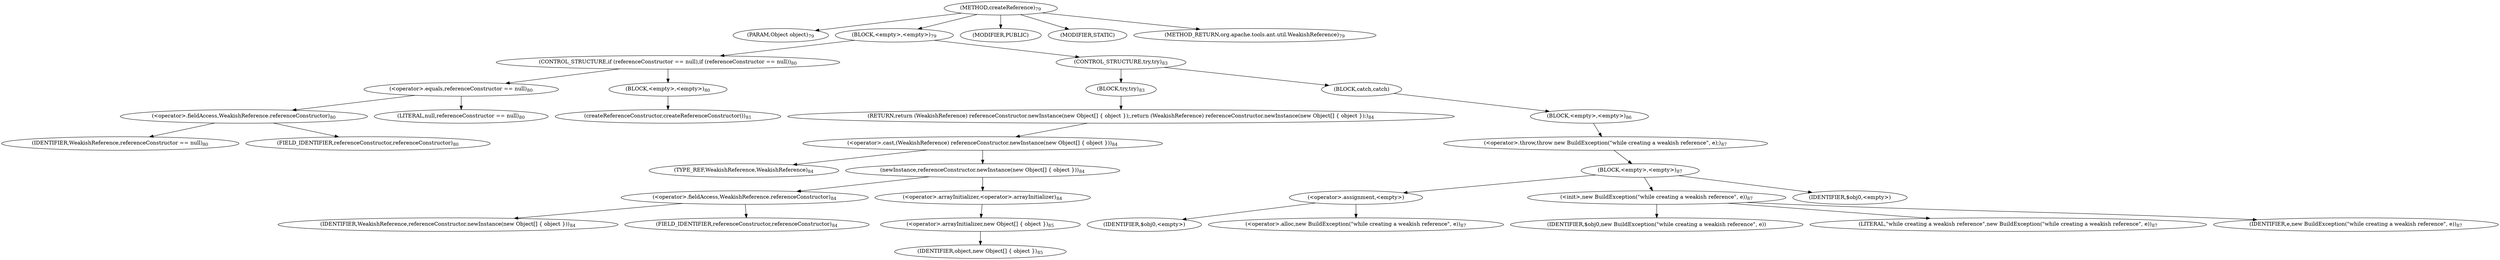 digraph "createReference" {  
"39" [label = <(METHOD,createReference)<SUB>79</SUB>> ]
"40" [label = <(PARAM,Object object)<SUB>79</SUB>> ]
"41" [label = <(BLOCK,&lt;empty&gt;,&lt;empty&gt;)<SUB>79</SUB>> ]
"42" [label = <(CONTROL_STRUCTURE,if (referenceConstructor == null),if (referenceConstructor == null))<SUB>80</SUB>> ]
"43" [label = <(&lt;operator&gt;.equals,referenceConstructor == null)<SUB>80</SUB>> ]
"44" [label = <(&lt;operator&gt;.fieldAccess,WeakishReference.referenceConstructor)<SUB>80</SUB>> ]
"45" [label = <(IDENTIFIER,WeakishReference,referenceConstructor == null)<SUB>80</SUB>> ]
"46" [label = <(FIELD_IDENTIFIER,referenceConstructor,referenceConstructor)<SUB>80</SUB>> ]
"47" [label = <(LITERAL,null,referenceConstructor == null)<SUB>80</SUB>> ]
"48" [label = <(BLOCK,&lt;empty&gt;,&lt;empty&gt;)<SUB>80</SUB>> ]
"49" [label = <(createReferenceConstructor,createReferenceConstructor())<SUB>81</SUB>> ]
"50" [label = <(CONTROL_STRUCTURE,try,try)<SUB>83</SUB>> ]
"51" [label = <(BLOCK,try,try)<SUB>83</SUB>> ]
"52" [label = <(RETURN,return (WeakishReference) referenceConstructor.newInstance(new Object[] { object });,return (WeakishReference) referenceConstructor.newInstance(new Object[] { object });)<SUB>84</SUB>> ]
"53" [label = <(&lt;operator&gt;.cast,(WeakishReference) referenceConstructor.newInstance(new Object[] { object }))<SUB>84</SUB>> ]
"54" [label = <(TYPE_REF,WeakishReference,WeakishReference)<SUB>84</SUB>> ]
"55" [label = <(newInstance,referenceConstructor.newInstance(new Object[] { object }))<SUB>84</SUB>> ]
"56" [label = <(&lt;operator&gt;.fieldAccess,WeakishReference.referenceConstructor)<SUB>84</SUB>> ]
"57" [label = <(IDENTIFIER,WeakishReference,referenceConstructor.newInstance(new Object[] { object }))<SUB>84</SUB>> ]
"58" [label = <(FIELD_IDENTIFIER,referenceConstructor,referenceConstructor)<SUB>84</SUB>> ]
"59" [label = <(&lt;operator&gt;.arrayInitializer,&lt;operator&gt;.arrayInitializer)<SUB>84</SUB>> ]
"60" [label = <(&lt;operator&gt;.arrayInitializer,new Object[] { object })<SUB>85</SUB>> ]
"61" [label = <(IDENTIFIER,object,new Object[] { object })<SUB>85</SUB>> ]
"62" [label = <(BLOCK,catch,catch)> ]
"63" [label = <(BLOCK,&lt;empty&gt;,&lt;empty&gt;)<SUB>86</SUB>> ]
"64" [label = <(&lt;operator&gt;.throw,throw new BuildException(&quot;while creating a weakish reference&quot;, e);)<SUB>87</SUB>> ]
"65" [label = <(BLOCK,&lt;empty&gt;,&lt;empty&gt;)<SUB>87</SUB>> ]
"66" [label = <(&lt;operator&gt;.assignment,&lt;empty&gt;)> ]
"67" [label = <(IDENTIFIER,$obj0,&lt;empty&gt;)> ]
"68" [label = <(&lt;operator&gt;.alloc,new BuildException(&quot;while creating a weakish reference&quot;, e))<SUB>87</SUB>> ]
"69" [label = <(&lt;init&gt;,new BuildException(&quot;while creating a weakish reference&quot;, e))<SUB>87</SUB>> ]
"70" [label = <(IDENTIFIER,$obj0,new BuildException(&quot;while creating a weakish reference&quot;, e))> ]
"71" [label = <(LITERAL,&quot;while creating a weakish reference&quot;,new BuildException(&quot;while creating a weakish reference&quot;, e))<SUB>87</SUB>> ]
"72" [label = <(IDENTIFIER,e,new BuildException(&quot;while creating a weakish reference&quot;, e))<SUB>87</SUB>> ]
"73" [label = <(IDENTIFIER,$obj0,&lt;empty&gt;)> ]
"74" [label = <(MODIFIER,PUBLIC)> ]
"75" [label = <(MODIFIER,STATIC)> ]
"76" [label = <(METHOD_RETURN,org.apache.tools.ant.util.WeakishReference)<SUB>79</SUB>> ]
  "39" -> "40" 
  "39" -> "41" 
  "39" -> "74" 
  "39" -> "75" 
  "39" -> "76" 
  "41" -> "42" 
  "41" -> "50" 
  "42" -> "43" 
  "42" -> "48" 
  "43" -> "44" 
  "43" -> "47" 
  "44" -> "45" 
  "44" -> "46" 
  "48" -> "49" 
  "50" -> "51" 
  "50" -> "62" 
  "51" -> "52" 
  "52" -> "53" 
  "53" -> "54" 
  "53" -> "55" 
  "55" -> "56" 
  "55" -> "59" 
  "56" -> "57" 
  "56" -> "58" 
  "59" -> "60" 
  "60" -> "61" 
  "62" -> "63" 
  "63" -> "64" 
  "64" -> "65" 
  "65" -> "66" 
  "65" -> "69" 
  "65" -> "73" 
  "66" -> "67" 
  "66" -> "68" 
  "69" -> "70" 
  "69" -> "71" 
  "69" -> "72" 
}
